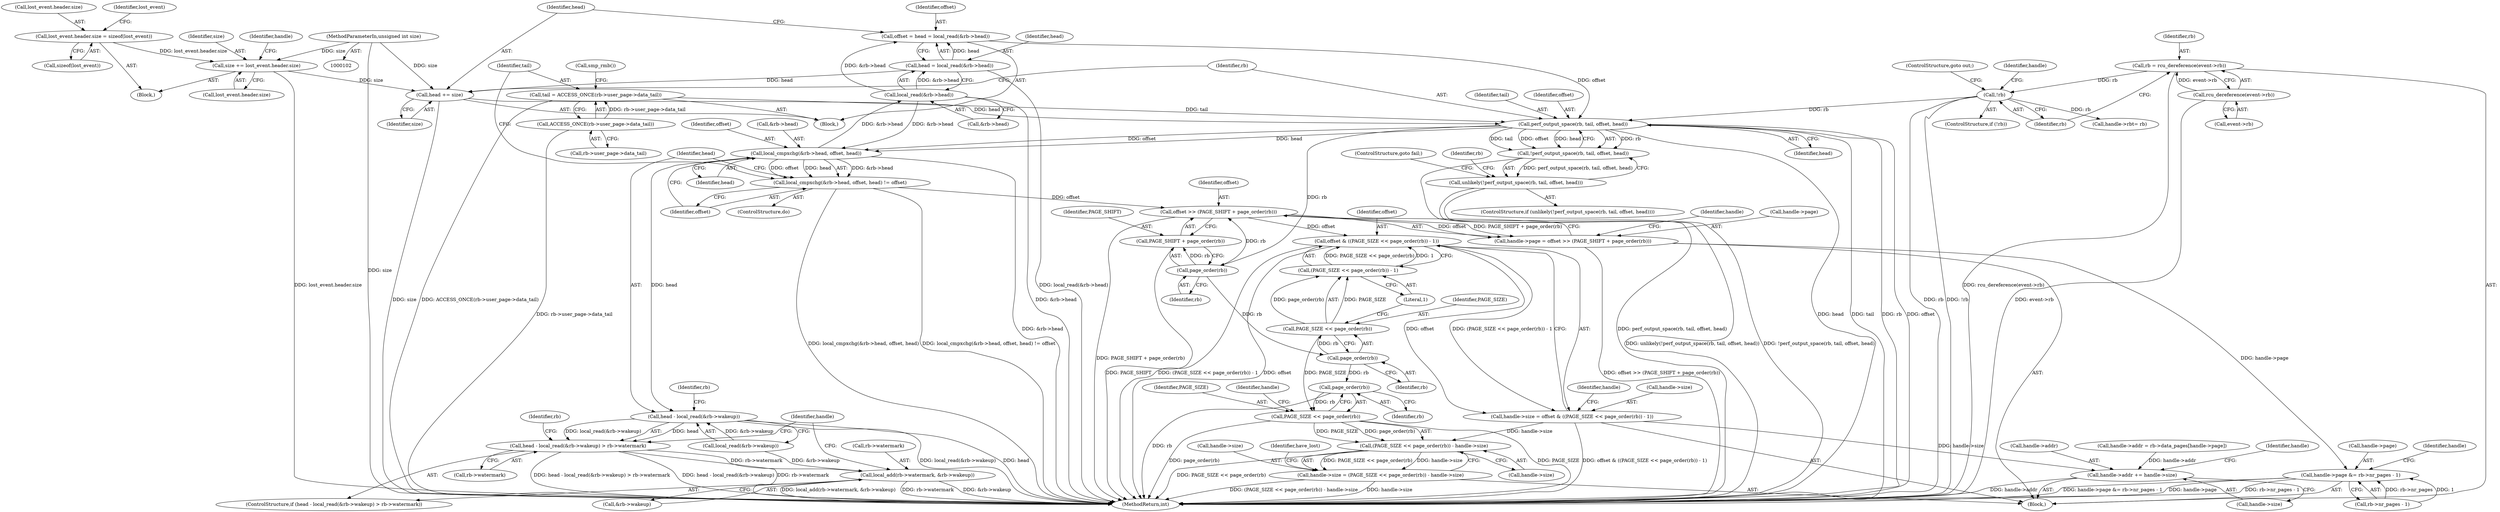 digraph "0_linux_a8b0ca17b80e92faab46ee7179ba9e99ccb61233_68@API" {
"1000202" [label="(Call,offset = head = local_read(&rb->head))"];
"1000204" [label="(Call,head = local_read(&rb->head))"];
"1000206" [label="(Call,local_read(&rb->head))"];
"1000224" [label="(Call,local_cmpxchg(&rb->head, offset, head))"];
"1000217" [label="(Call,perf_output_space(rb, tail, offset, head))"];
"1000132" [label="(Call,!rb)"];
"1000125" [label="(Call,rb = rcu_dereference(event->rb))"];
"1000127" [label="(Call,rcu_dereference(event->rb))"];
"1000193" [label="(Call,tail = ACCESS_ONCE(rb->user_page->data_tail))"];
"1000195" [label="(Call,ACCESS_ONCE(rb->user_page->data_tail))"];
"1000202" [label="(Call,offset = head = local_read(&rb->head))"];
"1000211" [label="(Call,head += size)"];
"1000182" [label="(Call,size += lost_event.header.size)"];
"1000166" [label="(Call,lost_event.header.size = sizeof(lost_event))"];
"1000105" [label="(MethodParameterIn,unsigned int size)"];
"1000216" [label="(Call,!perf_output_space(rb, tail, offset, head))"];
"1000215" [label="(Call,unlikely(!perf_output_space(rb, tail, offset, head)))"];
"1000223" [label="(Call,local_cmpxchg(&rb->head, offset, head) != offset)"];
"1000256" [label="(Call,offset >> (PAGE_SHIFT + page_order(rb)))"];
"1000252" [label="(Call,handle->page = offset >> (PAGE_SHIFT + page_order(rb)))"];
"1000262" [label="(Call,handle->page &= rb->nr_pages - 1)"];
"1000275" [label="(Call,offset & ((PAGE_SIZE << page_order(rb)) - 1))"];
"1000271" [label="(Call,handle->size = offset & ((PAGE_SIZE << page_order(rb)) - 1))"];
"1000294" [label="(Call,handle->addr += handle->size)"];
"1000305" [label="(Call,(PAGE_SIZE << page_order(rb)) - handle->size)"];
"1000301" [label="(Call,handle->size = (PAGE_SIZE << page_order(rb)) - handle->size)"];
"1000234" [label="(Call,head - local_read(&rb->wakeup))"];
"1000233" [label="(Call,head - local_read(&rb->wakeup) > rb->watermark)"];
"1000244" [label="(Call,local_add(rb->watermark, &rb->wakeup))"];
"1000260" [label="(Call,page_order(rb))"];
"1000258" [label="(Call,PAGE_SHIFT + page_order(rb))"];
"1000280" [label="(Call,page_order(rb))"];
"1000278" [label="(Call,PAGE_SIZE << page_order(rb))"];
"1000277" [label="(Call,(PAGE_SIZE << page_order(rb)) - 1)"];
"1000306" [label="(Call,PAGE_SIZE << page_order(rb))"];
"1000308" [label="(Call,page_order(rb))"];
"1000224" [label="(Call,local_cmpxchg(&rb->head, offset, head))"];
"1000204" [label="(Call,head = local_read(&rb->head))"];
"1000133" [label="(Identifier,rb)"];
"1000227" [label="(Identifier,rb)"];
"1000283" [label="(Call,handle->addr = rb->data_pages[handle->page])"];
"1000177" [label="(Identifier,lost_event)"];
"1000241" [label="(Call,rb->watermark)"];
"1000275" [label="(Call,offset & ((PAGE_SIZE << page_order(rb)) - 1))"];
"1000137" [label="(Identifier,handle)"];
"1000279" [label="(Identifier,PAGE_SIZE)"];
"1000277" [label="(Call,(PAGE_SIZE << page_order(rb)) - 1)"];
"1000134" [label="(ControlStructure,goto out;)"];
"1000252" [label="(Call,handle->page = offset >> (PAGE_SHIFT + page_order(rb)))"];
"1000203" [label="(Identifier,offset)"];
"1000264" [label="(Identifier,handle)"];
"1000166" [label="(Call,lost_event.header.size = sizeof(lost_event))"];
"1000257" [label="(Identifier,offset)"];
"1000272" [label="(Call,handle->size)"];
"1000127" [label="(Call,rcu_dereference(event->rb))"];
"1000183" [label="(Identifier,size)"];
"1000201" [label="(Call,smp_rmb())"];
"1000302" [label="(Call,handle->size)"];
"1000213" [label="(Identifier,size)"];
"1000233" [label="(Call,head - local_read(&rb->wakeup) > rb->watermark)"];
"1000301" [label="(Call,handle->size = (PAGE_SIZE << page_order(rb)) - handle->size)"];
"1000135" [label="(Call,handle->rb\t= rb)"];
"1000260" [label="(Call,page_order(rb))"];
"1000298" [label="(Call,handle->size)"];
"1000132" [label="(Call,!rb)"];
"1000225" [label="(Call,&rb->head)"];
"1000308" [label="(Call,page_order(rb))"];
"1000172" [label="(Call,sizeof(lost_event))"];
"1000246" [label="(Identifier,rb)"];
"1000131" [label="(ControlStructure,if (!rb))"];
"1000222" [label="(ControlStructure,goto fail;)"];
"1000165" [label="(Block,)"];
"1000258" [label="(Call,PAGE_SHIFT + page_order(rb))"];
"1000194" [label="(Identifier,tail)"];
"1000253" [label="(Call,handle->page)"];
"1000212" [label="(Identifier,head)"];
"1000230" [label="(Identifier,head)"];
"1000191" [label="(ControlStructure,do)"];
"1000261" [label="(Identifier,rb)"];
"1000105" [label="(MethodParameterIn,unsigned int size)"];
"1000217" [label="(Call,perf_output_space(rb, tail, offset, head))"];
"1000229" [label="(Identifier,offset)"];
"1000259" [label="(Identifier,PAGE_SHIFT)"];
"1000107" [label="(Block,)"];
"1000235" [label="(Identifier,head)"];
"1000306" [label="(Call,PAGE_SIZE << page_order(rb))"];
"1000245" [label="(Call,rb->watermark)"];
"1000242" [label="(Identifier,rb)"];
"1000282" [label="(Literal,1)"];
"1000303" [label="(Identifier,handle)"];
"1000232" [label="(ControlStructure,if (head - local_read(&rb->wakeup) > rb->watermark))"];
"1000305" [label="(Call,(PAGE_SIZE << page_order(rb)) - handle->size)"];
"1000216" [label="(Call,!perf_output_space(rb, tail, offset, head))"];
"1000263" [label="(Call,handle->page)"];
"1000190" [label="(Identifier,handle)"];
"1000254" [label="(Identifier,handle)"];
"1000285" [label="(Identifier,handle)"];
"1000184" [label="(Call,lost_event.header.size)"];
"1000309" [label="(Identifier,rb)"];
"1000195" [label="(Call,ACCESS_ONCE(rb->user_page->data_tail))"];
"1000314" [label="(Identifier,have_lost)"];
"1000266" [label="(Call,rb->nr_pages - 1)"];
"1000211" [label="(Call,head += size)"];
"1000234" [label="(Call,head - local_read(&rb->wakeup))"];
"1000126" [label="(Identifier,rb)"];
"1000248" [label="(Call,&rb->wakeup)"];
"1000244" [label="(Call,local_add(rb->watermark, &rb->wakeup))"];
"1000196" [label="(Call,rb->user_page->data_tail)"];
"1000271" [label="(Call,handle->size = offset & ((PAGE_SIZE << page_order(rb)) - 1))"];
"1000223" [label="(Call,local_cmpxchg(&rb->head, offset, head) != offset)"];
"1000193" [label="(Call,tail = ACCESS_ONCE(rb->user_page->data_tail))"];
"1000276" [label="(Identifier,offset)"];
"1000207" [label="(Call,&rb->head)"];
"1000262" [label="(Call,handle->page &= rb->nr_pages - 1)"];
"1000294" [label="(Call,handle->addr += handle->size)"];
"1000192" [label="(Block,)"];
"1000280" [label="(Call,page_order(rb))"];
"1000128" [label="(Call,event->rb)"];
"1000220" [label="(Identifier,offset)"];
"1000218" [label="(Identifier,rb)"];
"1000295" [label="(Call,handle->addr)"];
"1000125" [label="(Call,rb = rcu_dereference(event->rb))"];
"1000182" [label="(Call,size += lost_event.header.size)"];
"1000256" [label="(Call,offset >> (PAGE_SHIFT + page_order(rb)))"];
"1000219" [label="(Identifier,tail)"];
"1000214" [label="(ControlStructure,if (unlikely(!perf_output_space(rb, tail, offset, head))))"];
"1000311" [label="(Identifier,handle)"];
"1000281" [label="(Identifier,rb)"];
"1000205" [label="(Identifier,head)"];
"1000236" [label="(Call,local_read(&rb->wakeup))"];
"1000370" [label="(MethodReturn,int)"];
"1000273" [label="(Identifier,handle)"];
"1000231" [label="(Identifier,offset)"];
"1000221" [label="(Identifier,head)"];
"1000215" [label="(Call,unlikely(!perf_output_space(rb, tail, offset, head)))"];
"1000206" [label="(Call,local_read(&rb->head))"];
"1000278" [label="(Call,PAGE_SIZE << page_order(rb))"];
"1000307" [label="(Identifier,PAGE_SIZE)"];
"1000202" [label="(Call,offset = head = local_read(&rb->head))"];
"1000167" [label="(Call,lost_event.header.size)"];
"1000310" [label="(Call,handle->size)"];
"1000202" -> "1000192"  [label="AST: "];
"1000202" -> "1000204"  [label="CFG: "];
"1000203" -> "1000202"  [label="AST: "];
"1000204" -> "1000202"  [label="AST: "];
"1000212" -> "1000202"  [label="CFG: "];
"1000204" -> "1000202"  [label="DDG: head"];
"1000206" -> "1000202"  [label="DDG: &rb->head"];
"1000202" -> "1000217"  [label="DDG: offset"];
"1000204" -> "1000206"  [label="CFG: "];
"1000205" -> "1000204"  [label="AST: "];
"1000206" -> "1000204"  [label="AST: "];
"1000204" -> "1000370"  [label="DDG: local_read(&rb->head)"];
"1000206" -> "1000204"  [label="DDG: &rb->head"];
"1000204" -> "1000211"  [label="DDG: head"];
"1000206" -> "1000207"  [label="CFG: "];
"1000207" -> "1000206"  [label="AST: "];
"1000206" -> "1000370"  [label="DDG: &rb->head"];
"1000224" -> "1000206"  [label="DDG: &rb->head"];
"1000206" -> "1000224"  [label="DDG: &rb->head"];
"1000224" -> "1000223"  [label="AST: "];
"1000224" -> "1000230"  [label="CFG: "];
"1000225" -> "1000224"  [label="AST: "];
"1000229" -> "1000224"  [label="AST: "];
"1000230" -> "1000224"  [label="AST: "];
"1000231" -> "1000224"  [label="CFG: "];
"1000224" -> "1000370"  [label="DDG: &rb->head"];
"1000224" -> "1000223"  [label="DDG: &rb->head"];
"1000224" -> "1000223"  [label="DDG: offset"];
"1000224" -> "1000223"  [label="DDG: head"];
"1000217" -> "1000224"  [label="DDG: offset"];
"1000217" -> "1000224"  [label="DDG: head"];
"1000224" -> "1000234"  [label="DDG: head"];
"1000217" -> "1000216"  [label="AST: "];
"1000217" -> "1000221"  [label="CFG: "];
"1000218" -> "1000217"  [label="AST: "];
"1000219" -> "1000217"  [label="AST: "];
"1000220" -> "1000217"  [label="AST: "];
"1000221" -> "1000217"  [label="AST: "];
"1000216" -> "1000217"  [label="CFG: "];
"1000217" -> "1000370"  [label="DDG: head"];
"1000217" -> "1000370"  [label="DDG: tail"];
"1000217" -> "1000370"  [label="DDG: rb"];
"1000217" -> "1000370"  [label="DDG: offset"];
"1000217" -> "1000216"  [label="DDG: rb"];
"1000217" -> "1000216"  [label="DDG: tail"];
"1000217" -> "1000216"  [label="DDG: offset"];
"1000217" -> "1000216"  [label="DDG: head"];
"1000132" -> "1000217"  [label="DDG: rb"];
"1000193" -> "1000217"  [label="DDG: tail"];
"1000211" -> "1000217"  [label="DDG: head"];
"1000217" -> "1000260"  [label="DDG: rb"];
"1000132" -> "1000131"  [label="AST: "];
"1000132" -> "1000133"  [label="CFG: "];
"1000133" -> "1000132"  [label="AST: "];
"1000134" -> "1000132"  [label="CFG: "];
"1000137" -> "1000132"  [label="CFG: "];
"1000132" -> "1000370"  [label="DDG: !rb"];
"1000132" -> "1000370"  [label="DDG: rb"];
"1000125" -> "1000132"  [label="DDG: rb"];
"1000132" -> "1000135"  [label="DDG: rb"];
"1000125" -> "1000107"  [label="AST: "];
"1000125" -> "1000127"  [label="CFG: "];
"1000126" -> "1000125"  [label="AST: "];
"1000127" -> "1000125"  [label="AST: "];
"1000133" -> "1000125"  [label="CFG: "];
"1000125" -> "1000370"  [label="DDG: rcu_dereference(event->rb)"];
"1000127" -> "1000125"  [label="DDG: event->rb"];
"1000127" -> "1000128"  [label="CFG: "];
"1000128" -> "1000127"  [label="AST: "];
"1000127" -> "1000370"  [label="DDG: event->rb"];
"1000193" -> "1000192"  [label="AST: "];
"1000193" -> "1000195"  [label="CFG: "];
"1000194" -> "1000193"  [label="AST: "];
"1000195" -> "1000193"  [label="AST: "];
"1000201" -> "1000193"  [label="CFG: "];
"1000193" -> "1000370"  [label="DDG: ACCESS_ONCE(rb->user_page->data_tail)"];
"1000195" -> "1000193"  [label="DDG: rb->user_page->data_tail"];
"1000195" -> "1000196"  [label="CFG: "];
"1000196" -> "1000195"  [label="AST: "];
"1000195" -> "1000370"  [label="DDG: rb->user_page->data_tail"];
"1000211" -> "1000192"  [label="AST: "];
"1000211" -> "1000213"  [label="CFG: "];
"1000212" -> "1000211"  [label="AST: "];
"1000213" -> "1000211"  [label="AST: "];
"1000218" -> "1000211"  [label="CFG: "];
"1000211" -> "1000370"  [label="DDG: size"];
"1000182" -> "1000211"  [label="DDG: size"];
"1000105" -> "1000211"  [label="DDG: size"];
"1000182" -> "1000165"  [label="AST: "];
"1000182" -> "1000184"  [label="CFG: "];
"1000183" -> "1000182"  [label="AST: "];
"1000184" -> "1000182"  [label="AST: "];
"1000190" -> "1000182"  [label="CFG: "];
"1000182" -> "1000370"  [label="DDG: lost_event.header.size"];
"1000166" -> "1000182"  [label="DDG: lost_event.header.size"];
"1000105" -> "1000182"  [label="DDG: size"];
"1000166" -> "1000165"  [label="AST: "];
"1000166" -> "1000172"  [label="CFG: "];
"1000167" -> "1000166"  [label="AST: "];
"1000172" -> "1000166"  [label="AST: "];
"1000177" -> "1000166"  [label="CFG: "];
"1000105" -> "1000102"  [label="AST: "];
"1000105" -> "1000370"  [label="DDG: size"];
"1000216" -> "1000215"  [label="AST: "];
"1000215" -> "1000216"  [label="CFG: "];
"1000216" -> "1000370"  [label="DDG: perf_output_space(rb, tail, offset, head)"];
"1000216" -> "1000215"  [label="DDG: perf_output_space(rb, tail, offset, head)"];
"1000215" -> "1000214"  [label="AST: "];
"1000227" -> "1000215"  [label="CFG: "];
"1000222" -> "1000215"  [label="CFG: "];
"1000215" -> "1000370"  [label="DDG: !perf_output_space(rb, tail, offset, head)"];
"1000215" -> "1000370"  [label="DDG: unlikely(!perf_output_space(rb, tail, offset, head))"];
"1000223" -> "1000191"  [label="AST: "];
"1000223" -> "1000231"  [label="CFG: "];
"1000231" -> "1000223"  [label="AST: "];
"1000194" -> "1000223"  [label="CFG: "];
"1000235" -> "1000223"  [label="CFG: "];
"1000223" -> "1000370"  [label="DDG: local_cmpxchg(&rb->head, offset, head) != offset"];
"1000223" -> "1000370"  [label="DDG: local_cmpxchg(&rb->head, offset, head)"];
"1000223" -> "1000256"  [label="DDG: offset"];
"1000256" -> "1000252"  [label="AST: "];
"1000256" -> "1000258"  [label="CFG: "];
"1000257" -> "1000256"  [label="AST: "];
"1000258" -> "1000256"  [label="AST: "];
"1000252" -> "1000256"  [label="CFG: "];
"1000256" -> "1000370"  [label="DDG: PAGE_SHIFT + page_order(rb)"];
"1000256" -> "1000252"  [label="DDG: offset"];
"1000256" -> "1000252"  [label="DDG: PAGE_SHIFT + page_order(rb)"];
"1000260" -> "1000256"  [label="DDG: rb"];
"1000256" -> "1000275"  [label="DDG: offset"];
"1000252" -> "1000107"  [label="AST: "];
"1000253" -> "1000252"  [label="AST: "];
"1000264" -> "1000252"  [label="CFG: "];
"1000252" -> "1000370"  [label="DDG: offset >> (PAGE_SHIFT + page_order(rb))"];
"1000252" -> "1000262"  [label="DDG: handle->page"];
"1000262" -> "1000107"  [label="AST: "];
"1000262" -> "1000266"  [label="CFG: "];
"1000263" -> "1000262"  [label="AST: "];
"1000266" -> "1000262"  [label="AST: "];
"1000273" -> "1000262"  [label="CFG: "];
"1000262" -> "1000370"  [label="DDG: handle->page &= rb->nr_pages - 1"];
"1000262" -> "1000370"  [label="DDG: handle->page"];
"1000262" -> "1000370"  [label="DDG: rb->nr_pages - 1"];
"1000266" -> "1000262"  [label="DDG: rb->nr_pages"];
"1000266" -> "1000262"  [label="DDG: 1"];
"1000275" -> "1000271"  [label="AST: "];
"1000275" -> "1000277"  [label="CFG: "];
"1000276" -> "1000275"  [label="AST: "];
"1000277" -> "1000275"  [label="AST: "];
"1000271" -> "1000275"  [label="CFG: "];
"1000275" -> "1000370"  [label="DDG: offset"];
"1000275" -> "1000370"  [label="DDG: (PAGE_SIZE << page_order(rb)) - 1"];
"1000275" -> "1000271"  [label="DDG: offset"];
"1000275" -> "1000271"  [label="DDG: (PAGE_SIZE << page_order(rb)) - 1"];
"1000277" -> "1000275"  [label="DDG: PAGE_SIZE << page_order(rb)"];
"1000277" -> "1000275"  [label="DDG: 1"];
"1000271" -> "1000107"  [label="AST: "];
"1000272" -> "1000271"  [label="AST: "];
"1000285" -> "1000271"  [label="CFG: "];
"1000271" -> "1000370"  [label="DDG: offset & ((PAGE_SIZE << page_order(rb)) - 1)"];
"1000271" -> "1000294"  [label="DDG: handle->size"];
"1000271" -> "1000305"  [label="DDG: handle->size"];
"1000294" -> "1000107"  [label="AST: "];
"1000294" -> "1000298"  [label="CFG: "];
"1000295" -> "1000294"  [label="AST: "];
"1000298" -> "1000294"  [label="AST: "];
"1000303" -> "1000294"  [label="CFG: "];
"1000294" -> "1000370"  [label="DDG: handle->addr"];
"1000283" -> "1000294"  [label="DDG: handle->addr"];
"1000305" -> "1000301"  [label="AST: "];
"1000305" -> "1000310"  [label="CFG: "];
"1000306" -> "1000305"  [label="AST: "];
"1000310" -> "1000305"  [label="AST: "];
"1000301" -> "1000305"  [label="CFG: "];
"1000305" -> "1000370"  [label="DDG: PAGE_SIZE << page_order(rb)"];
"1000305" -> "1000301"  [label="DDG: PAGE_SIZE << page_order(rb)"];
"1000305" -> "1000301"  [label="DDG: handle->size"];
"1000306" -> "1000305"  [label="DDG: PAGE_SIZE"];
"1000306" -> "1000305"  [label="DDG: page_order(rb)"];
"1000301" -> "1000107"  [label="AST: "];
"1000302" -> "1000301"  [label="AST: "];
"1000314" -> "1000301"  [label="CFG: "];
"1000301" -> "1000370"  [label="DDG: (PAGE_SIZE << page_order(rb)) - handle->size"];
"1000301" -> "1000370"  [label="DDG: handle->size"];
"1000234" -> "1000233"  [label="AST: "];
"1000234" -> "1000236"  [label="CFG: "];
"1000235" -> "1000234"  [label="AST: "];
"1000236" -> "1000234"  [label="AST: "];
"1000242" -> "1000234"  [label="CFG: "];
"1000234" -> "1000370"  [label="DDG: local_read(&rb->wakeup)"];
"1000234" -> "1000370"  [label="DDG: head"];
"1000234" -> "1000233"  [label="DDG: head"];
"1000234" -> "1000233"  [label="DDG: local_read(&rb->wakeup)"];
"1000236" -> "1000234"  [label="DDG: &rb->wakeup"];
"1000233" -> "1000232"  [label="AST: "];
"1000233" -> "1000241"  [label="CFG: "];
"1000241" -> "1000233"  [label="AST: "];
"1000246" -> "1000233"  [label="CFG: "];
"1000254" -> "1000233"  [label="CFG: "];
"1000233" -> "1000370"  [label="DDG: head - local_read(&rb->wakeup) > rb->watermark"];
"1000233" -> "1000370"  [label="DDG: head - local_read(&rb->wakeup)"];
"1000233" -> "1000370"  [label="DDG: rb->watermark"];
"1000233" -> "1000244"  [label="DDG: rb->watermark"];
"1000244" -> "1000232"  [label="AST: "];
"1000244" -> "1000248"  [label="CFG: "];
"1000245" -> "1000244"  [label="AST: "];
"1000248" -> "1000244"  [label="AST: "];
"1000254" -> "1000244"  [label="CFG: "];
"1000244" -> "1000370"  [label="DDG: &rb->wakeup"];
"1000244" -> "1000370"  [label="DDG: local_add(rb->watermark, &rb->wakeup)"];
"1000244" -> "1000370"  [label="DDG: rb->watermark"];
"1000236" -> "1000244"  [label="DDG: &rb->wakeup"];
"1000260" -> "1000258"  [label="AST: "];
"1000260" -> "1000261"  [label="CFG: "];
"1000261" -> "1000260"  [label="AST: "];
"1000258" -> "1000260"  [label="CFG: "];
"1000260" -> "1000258"  [label="DDG: rb"];
"1000260" -> "1000280"  [label="DDG: rb"];
"1000259" -> "1000258"  [label="AST: "];
"1000258" -> "1000370"  [label="DDG: PAGE_SHIFT"];
"1000280" -> "1000278"  [label="AST: "];
"1000280" -> "1000281"  [label="CFG: "];
"1000281" -> "1000280"  [label="AST: "];
"1000278" -> "1000280"  [label="CFG: "];
"1000280" -> "1000278"  [label="DDG: rb"];
"1000280" -> "1000308"  [label="DDG: rb"];
"1000278" -> "1000277"  [label="AST: "];
"1000279" -> "1000278"  [label="AST: "];
"1000282" -> "1000278"  [label="CFG: "];
"1000278" -> "1000277"  [label="DDG: PAGE_SIZE"];
"1000278" -> "1000277"  [label="DDG: page_order(rb)"];
"1000278" -> "1000306"  [label="DDG: PAGE_SIZE"];
"1000277" -> "1000282"  [label="CFG: "];
"1000282" -> "1000277"  [label="AST: "];
"1000306" -> "1000308"  [label="CFG: "];
"1000307" -> "1000306"  [label="AST: "];
"1000308" -> "1000306"  [label="AST: "];
"1000311" -> "1000306"  [label="CFG: "];
"1000306" -> "1000370"  [label="DDG: PAGE_SIZE"];
"1000306" -> "1000370"  [label="DDG: page_order(rb)"];
"1000308" -> "1000306"  [label="DDG: rb"];
"1000308" -> "1000309"  [label="CFG: "];
"1000309" -> "1000308"  [label="AST: "];
"1000308" -> "1000370"  [label="DDG: rb"];
}
